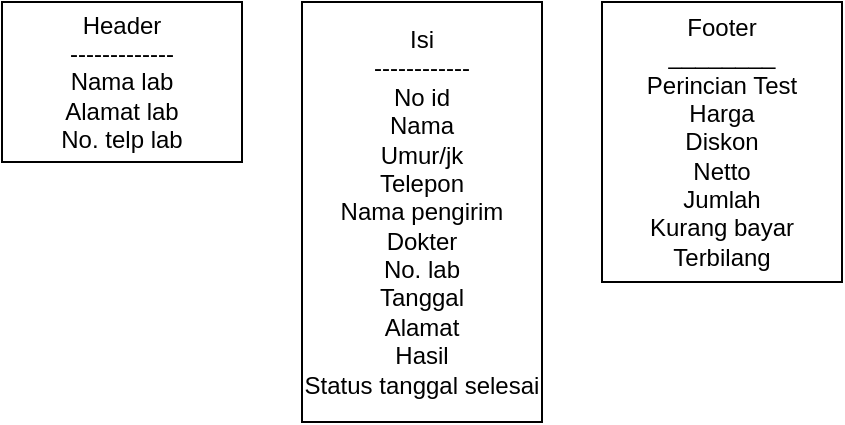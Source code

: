 <mxfile version="15.1.1" type="device"><diagram id="G9kOnd64o8vYtO9MnurW" name="Page-1"><mxGraphModel dx="868" dy="486" grid="1" gridSize="10" guides="1" tooltips="1" connect="1" arrows="1" fold="1" page="1" pageScale="1" pageWidth="850" pageHeight="1100" math="0" shadow="0"><root><mxCell id="0"/><mxCell id="1" parent="0"/><mxCell id="AvC2MaQxIQE3fcPy9zdo-1" value="Header&lt;br&gt;-------------&lt;br&gt;Nama lab&lt;br&gt;Alamat lab&lt;br&gt;No. telp lab" style="rounded=0;whiteSpace=wrap;html=1;" vertex="1" parent="1"><mxGeometry x="240" y="40" width="120" height="80" as="geometry"/></mxCell><mxCell id="AvC2MaQxIQE3fcPy9zdo-2" value="Isi&lt;br&gt;------------&lt;br&gt;No id&lt;br&gt;Nama&lt;br&gt;Umur/jk&lt;br&gt;Telepon&lt;br&gt;Nama pengirim&lt;br&gt;Dokter&lt;br&gt;No. lab&lt;br&gt;Tanggal&lt;br&gt;Alamat&lt;br&gt;Hasil&lt;br&gt;Status tanggal selesai" style="rounded=0;whiteSpace=wrap;html=1;" vertex="1" parent="1"><mxGeometry x="390" y="40" width="120" height="210" as="geometry"/></mxCell><mxCell id="AvC2MaQxIQE3fcPy9zdo-3" value="Footer&lt;br&gt;________&lt;br&gt;Perincian Test&lt;br&gt;Harga&lt;br&gt;Diskon&lt;br&gt;Netto&lt;br&gt;Jumlah&lt;br&gt;Kurang bayar&lt;br&gt;Terbilang" style="rounded=0;whiteSpace=wrap;html=1;" vertex="1" parent="1"><mxGeometry x="540" y="40" width="120" height="140" as="geometry"/></mxCell></root></mxGraphModel></diagram></mxfile>